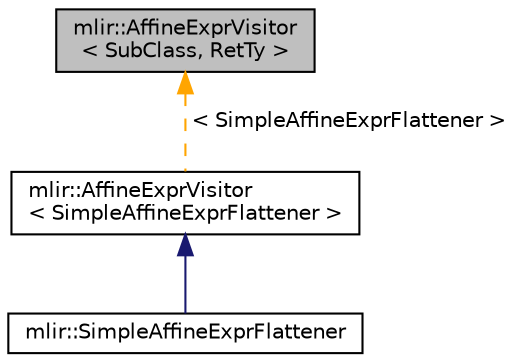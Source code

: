digraph "mlir::AffineExprVisitor&lt; SubClass, RetTy &gt;"
{
  bgcolor="transparent";
  edge [fontname="Helvetica",fontsize="10",labelfontname="Helvetica",labelfontsize="10"];
  node [fontname="Helvetica",fontsize="10",shape=record];
  Node0 [label="mlir::AffineExprVisitor\l\< SubClass, RetTy \>",height=0.2,width=0.4,color="black", fillcolor="grey75", style="filled", fontcolor="black"];
  Node0 -> Node1 [dir="back",color="orange",fontsize="10",style="dashed",label=" \< SimpleAffineExprFlattener \>" ,fontname="Helvetica"];
  Node1 [label="mlir::AffineExprVisitor\l\< SimpleAffineExprFlattener \>",height=0.2,width=0.4,color="black",URL="$classmlir_1_1AffineExprVisitor.html"];
  Node1 -> Node2 [dir="back",color="midnightblue",fontsize="10",style="solid",fontname="Helvetica"];
  Node2 [label="mlir::SimpleAffineExprFlattener",height=0.2,width=0.4,color="black",URL="$classmlir_1_1SimpleAffineExprFlattener.html"];
}

